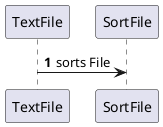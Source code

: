 @startuml
'https://plantuml.com/sequence-diagram

autonumber

TextFile -> SortFile: sorts File

@enduml